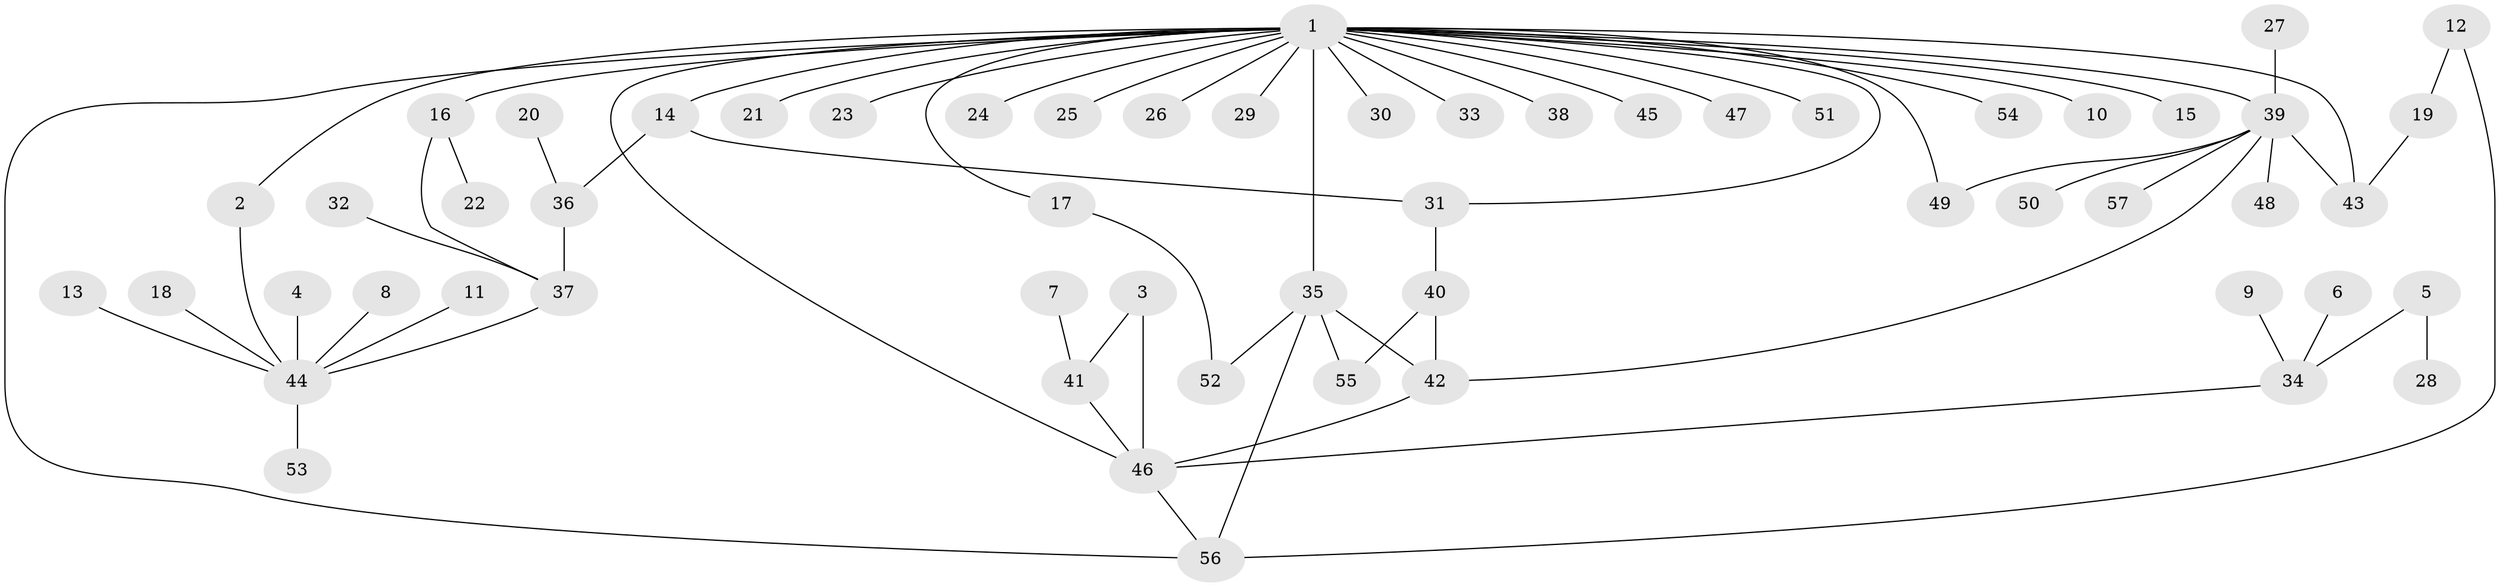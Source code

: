 // original degree distribution, {5: 0.035398230088495575, 24: 0.008849557522123894, 8: 0.008849557522123894, 2: 0.23008849557522124, 6: 0.035398230088495575, 3: 0.1415929203539823, 7: 0.008849557522123894, 4: 0.017699115044247787, 10: 0.008849557522123894, 1: 0.504424778761062}
// Generated by graph-tools (version 1.1) at 2025/26/03/09/25 03:26:01]
// undirected, 57 vertices, 70 edges
graph export_dot {
graph [start="1"]
  node [color=gray90,style=filled];
  1;
  2;
  3;
  4;
  5;
  6;
  7;
  8;
  9;
  10;
  11;
  12;
  13;
  14;
  15;
  16;
  17;
  18;
  19;
  20;
  21;
  22;
  23;
  24;
  25;
  26;
  27;
  28;
  29;
  30;
  31;
  32;
  33;
  34;
  35;
  36;
  37;
  38;
  39;
  40;
  41;
  42;
  43;
  44;
  45;
  46;
  47;
  48;
  49;
  50;
  51;
  52;
  53;
  54;
  55;
  56;
  57;
  1 -- 2 [weight=1.0];
  1 -- 10 [weight=1.0];
  1 -- 14 [weight=1.0];
  1 -- 15 [weight=1.0];
  1 -- 16 [weight=1.0];
  1 -- 17 [weight=1.0];
  1 -- 21 [weight=1.0];
  1 -- 23 [weight=1.0];
  1 -- 24 [weight=1.0];
  1 -- 25 [weight=1.0];
  1 -- 26 [weight=2.0];
  1 -- 29 [weight=1.0];
  1 -- 30 [weight=1.0];
  1 -- 31 [weight=1.0];
  1 -- 33 [weight=1.0];
  1 -- 35 [weight=1.0];
  1 -- 38 [weight=1.0];
  1 -- 39 [weight=1.0];
  1 -- 43 [weight=1.0];
  1 -- 45 [weight=1.0];
  1 -- 46 [weight=1.0];
  1 -- 47 [weight=1.0];
  1 -- 49 [weight=1.0];
  1 -- 51 [weight=1.0];
  1 -- 54 [weight=1.0];
  1 -- 56 [weight=1.0];
  2 -- 44 [weight=1.0];
  3 -- 41 [weight=1.0];
  3 -- 46 [weight=1.0];
  4 -- 44 [weight=1.0];
  5 -- 28 [weight=1.0];
  5 -- 34 [weight=1.0];
  6 -- 34 [weight=1.0];
  7 -- 41 [weight=1.0];
  8 -- 44 [weight=1.0];
  9 -- 34 [weight=1.0];
  11 -- 44 [weight=1.0];
  12 -- 19 [weight=1.0];
  12 -- 56 [weight=1.0];
  13 -- 44 [weight=1.0];
  14 -- 31 [weight=1.0];
  14 -- 36 [weight=1.0];
  16 -- 22 [weight=1.0];
  16 -- 37 [weight=1.0];
  17 -- 52 [weight=1.0];
  18 -- 44 [weight=1.0];
  19 -- 43 [weight=1.0];
  20 -- 36 [weight=1.0];
  27 -- 39 [weight=1.0];
  31 -- 40 [weight=1.0];
  32 -- 37 [weight=1.0];
  34 -- 46 [weight=1.0];
  35 -- 42 [weight=1.0];
  35 -- 52 [weight=1.0];
  35 -- 55 [weight=1.0];
  35 -- 56 [weight=1.0];
  36 -- 37 [weight=2.0];
  37 -- 44 [weight=1.0];
  39 -- 42 [weight=1.0];
  39 -- 43 [weight=1.0];
  39 -- 48 [weight=1.0];
  39 -- 49 [weight=1.0];
  39 -- 50 [weight=1.0];
  39 -- 57 [weight=1.0];
  40 -- 42 [weight=1.0];
  40 -- 55 [weight=1.0];
  41 -- 46 [weight=2.0];
  42 -- 46 [weight=1.0];
  44 -- 53 [weight=1.0];
  46 -- 56 [weight=1.0];
}
